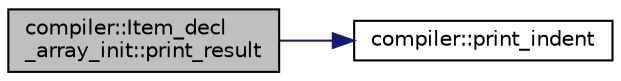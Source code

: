 digraph "compiler::Item_decl_array_init::print_result"
{
 // LATEX_PDF_SIZE
  edge [fontname="Helvetica",fontsize="10",labelfontname="Helvetica",labelfontsize="10"];
  node [fontname="Helvetica",fontsize="10",shape=record];
  rankdir="LR";
  Node1 [label="compiler::Item_decl\l_array_init::print_result",height=0.2,width=0.4,color="black", fillcolor="grey75", style="filled", fontcolor="black",tooltip="Prints the the parse result as an abstract syntax tree."];
  Node1 -> Node2 [color="midnightblue",fontsize="10",style="solid",fontname="Helvetica"];
  Node2 [label="compiler::print_indent",height=0.2,width=0.4,color="black", fillcolor="white", style="filled",URL="$namespacecompiler.html#a55a566e8e34f8cce7a51232585c45f0a",tooltip="Print indentation for each node in the AST."];
}
